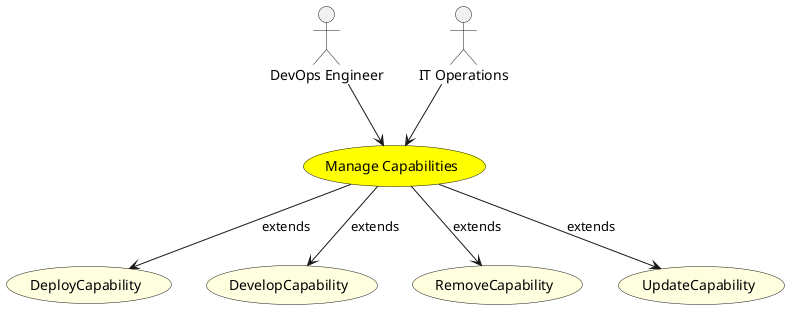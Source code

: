 @startuml


usecase "Manage Capabilities" as ManageCapabilities #yellow

Actor "DevOps Engineer" as DevOpsEngineer

DevOpsEngineer --> ManageCapabilities

Actor "IT Operations" as ITOperations

ITOperations --> ManageCapabilities







usecase "DeployCapability" as DeployCapability #lightyellow

ManageCapabilities --> DeployCapability : extends

usecase "DevelopCapability" as DevelopCapability #lightyellow

ManageCapabilities --> DevelopCapability : extends

usecase "RemoveCapability" as RemoveCapability #lightyellow

ManageCapabilities --> RemoveCapability : extends

usecase "UpdateCapability" as UpdateCapability #lightyellow

ManageCapabilities --> UpdateCapability : extends





@enduml
